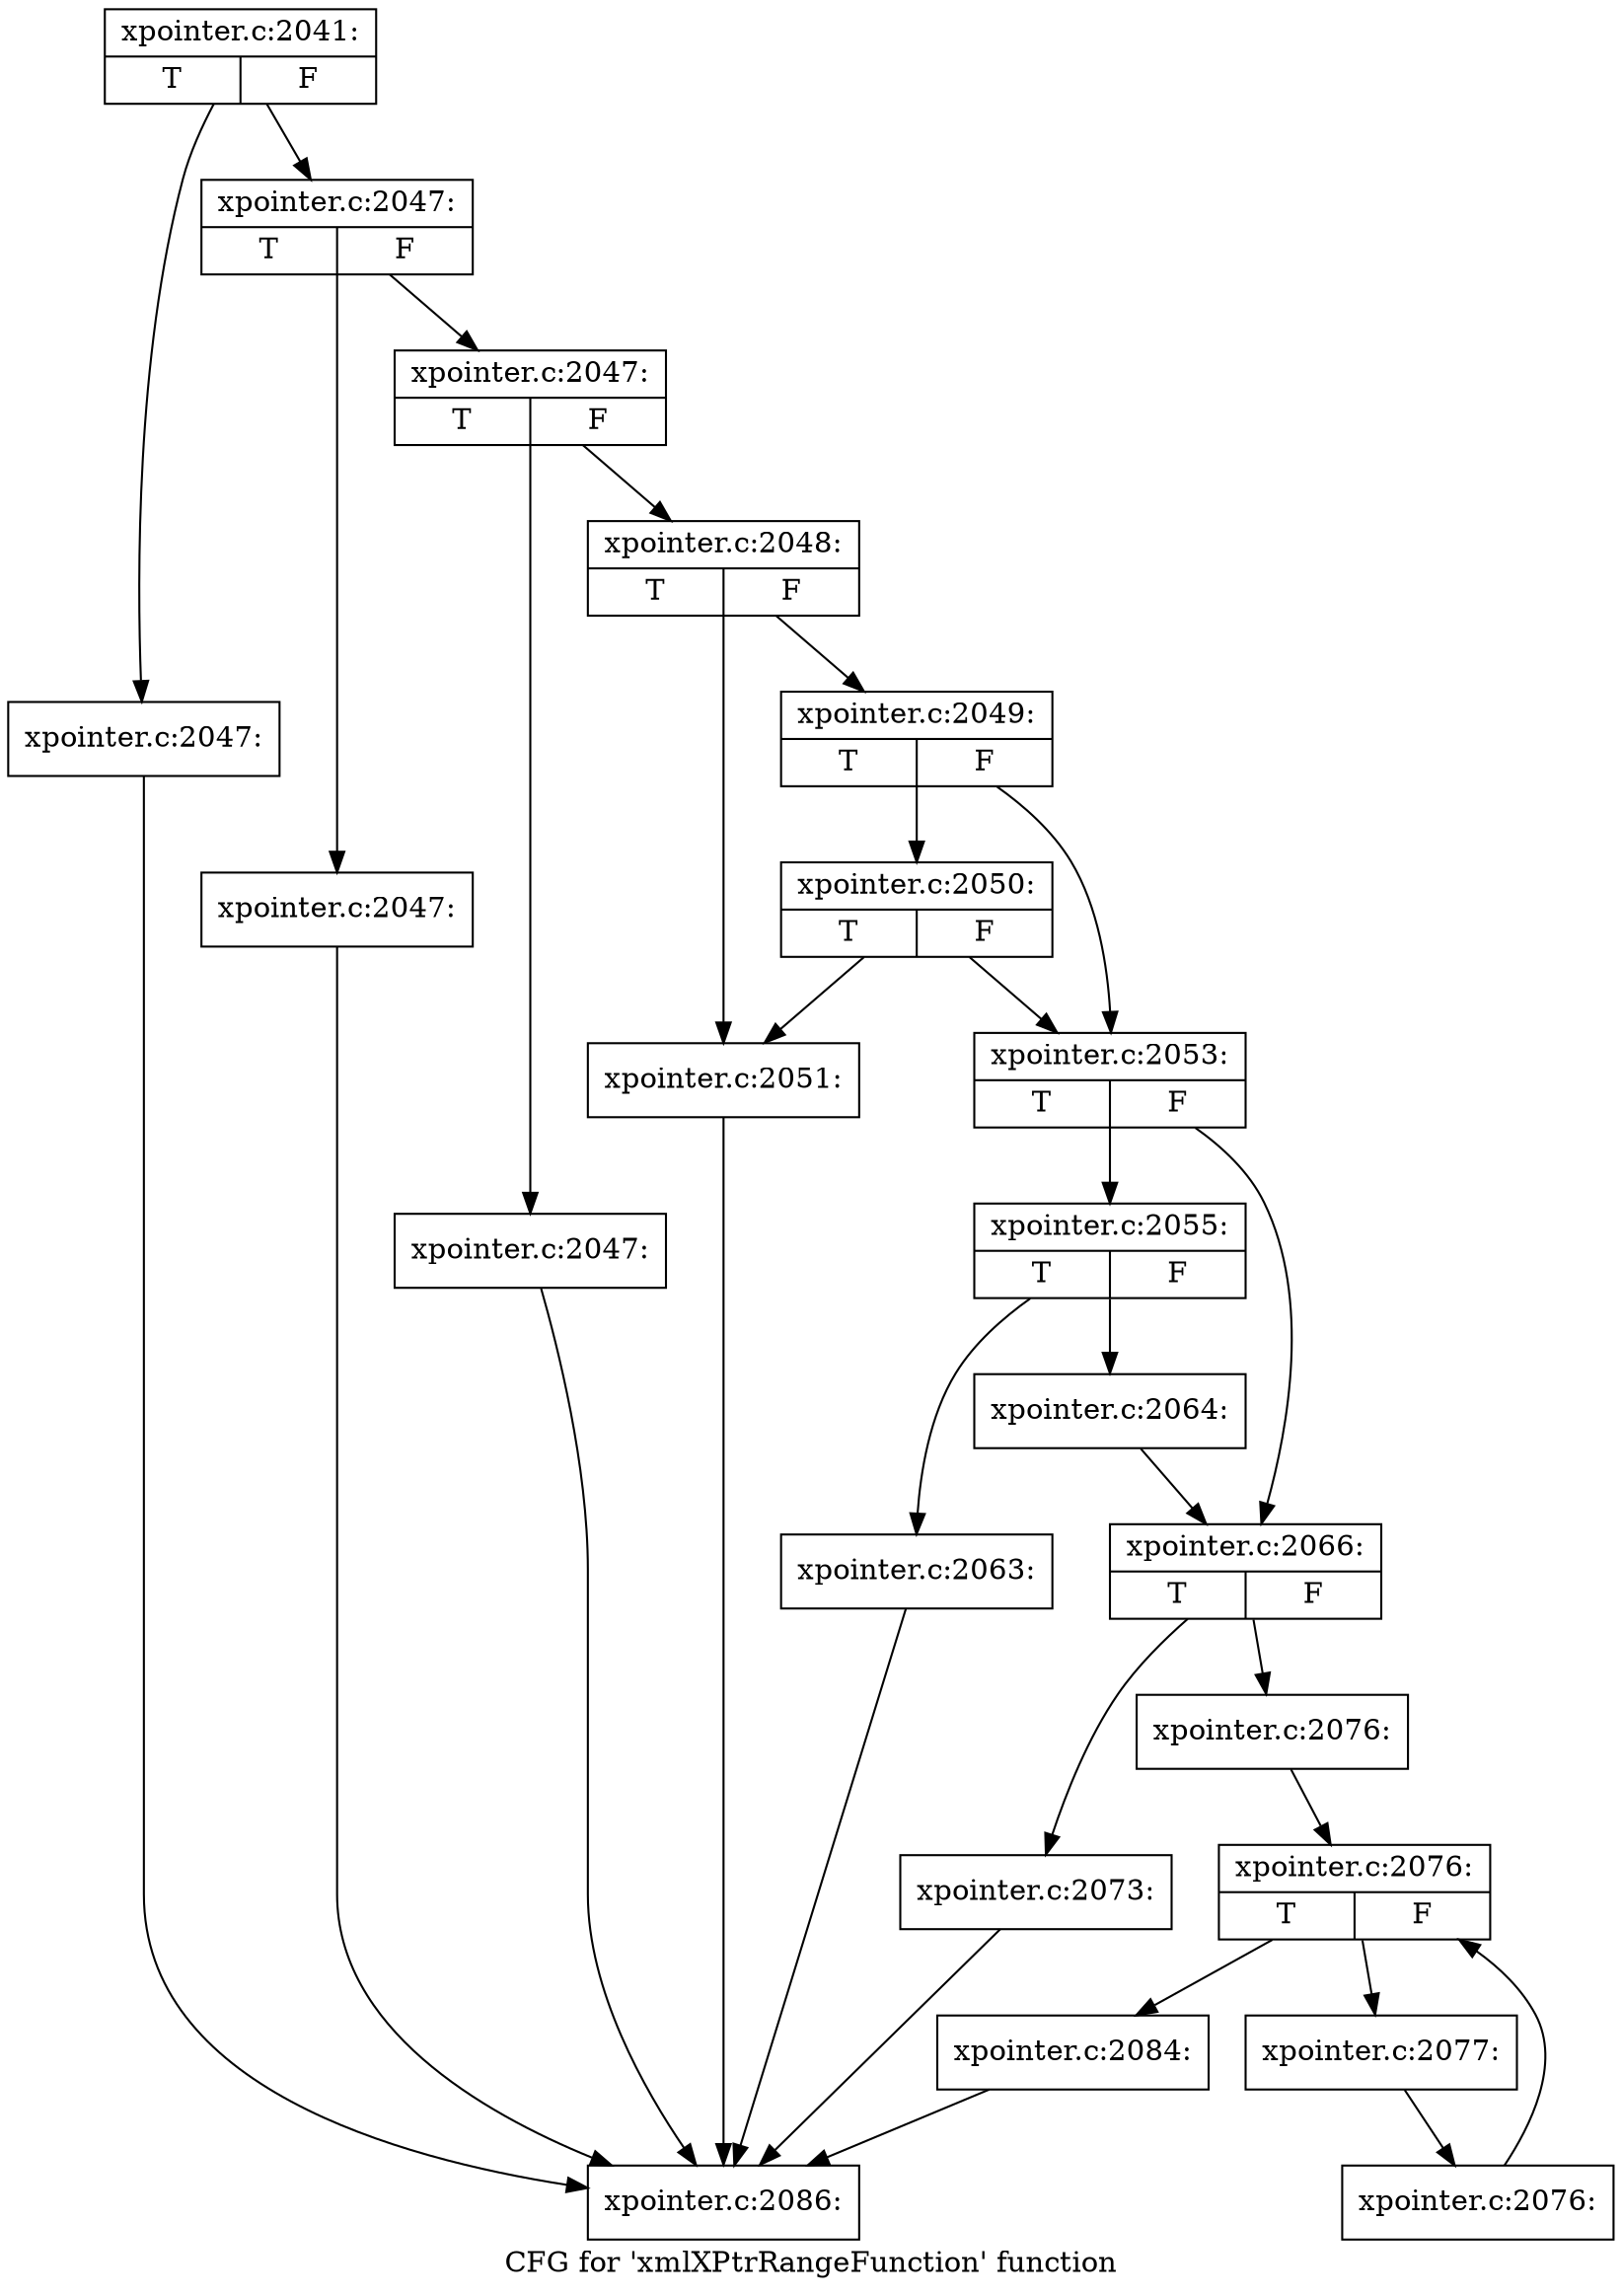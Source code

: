 digraph "CFG for 'xmlXPtrRangeFunction' function" {
	label="CFG for 'xmlXPtrRangeFunction' function";

	Node0x5255280 [shape=record,label="{xpointer.c:2041:|{<s0>T|<s1>F}}"];
	Node0x5255280 -> Node0x5259110;
	Node0x5255280 -> Node0x5259160;
	Node0x5259110 [shape=record,label="{xpointer.c:2047:}"];
	Node0x5259110 -> Node0x5258070;
	Node0x5259160 [shape=record,label="{xpointer.c:2047:|{<s0>T|<s1>F}}"];
	Node0x5259160 -> Node0x5259420;
	Node0x5259160 -> Node0x5259470;
	Node0x5259420 [shape=record,label="{xpointer.c:2047:}"];
	Node0x5259420 -> Node0x5258070;
	Node0x5259470 [shape=record,label="{xpointer.c:2047:|{<s0>T|<s1>F}}"];
	Node0x5259470 -> Node0x5259840;
	Node0x5259470 -> Node0x5259890;
	Node0x5259840 [shape=record,label="{xpointer.c:2047:}"];
	Node0x5259840 -> Node0x5258070;
	Node0x5259890 [shape=record,label="{xpointer.c:2048:|{<s0>T|<s1>F}}"];
	Node0x5259890 -> Node0x5259fd0;
	Node0x5259890 -> Node0x525a070;
	Node0x525a070 [shape=record,label="{xpointer.c:2049:|{<s0>T|<s1>F}}"];
	Node0x525a070 -> Node0x525a4b0;
	Node0x525a070 -> Node0x525a020;
	Node0x525a4b0 [shape=record,label="{xpointer.c:2050:|{<s0>T|<s1>F}}"];
	Node0x525a4b0 -> Node0x5259fd0;
	Node0x525a4b0 -> Node0x525a020;
	Node0x5259fd0 [shape=record,label="{xpointer.c:2051:}"];
	Node0x5259fd0 -> Node0x5258070;
	Node0x525a020 [shape=record,label="{xpointer.c:2053:|{<s0>T|<s1>F}}"];
	Node0x525a020 -> Node0x525b290;
	Node0x525a020 -> Node0x525b2e0;
	Node0x525b290 [shape=record,label="{xpointer.c:2055:|{<s0>T|<s1>F}}"];
	Node0x525b290 -> Node0x525bef0;
	Node0x525b290 -> Node0x525bf40;
	Node0x525bef0 [shape=record,label="{xpointer.c:2063:}"];
	Node0x525bef0 -> Node0x5258070;
	Node0x525bf40 [shape=record,label="{xpointer.c:2064:}"];
	Node0x525bf40 -> Node0x525b2e0;
	Node0x525b2e0 [shape=record,label="{xpointer.c:2066:|{<s0>T|<s1>F}}"];
	Node0x525b2e0 -> Node0x525cbc0;
	Node0x525b2e0 -> Node0x525cc10;
	Node0x525cbc0 [shape=record,label="{xpointer.c:2073:}"];
	Node0x525cbc0 -> Node0x5258070;
	Node0x525cc10 [shape=record,label="{xpointer.c:2076:}"];
	Node0x525cc10 -> Node0x525d480;
	Node0x525d480 [shape=record,label="{xpointer.c:2076:|{<s0>T|<s1>F}}"];
	Node0x525d480 -> Node0x525d760;
	Node0x525d480 -> Node0x525d2e0;
	Node0x525d760 [shape=record,label="{xpointer.c:2077:}"];
	Node0x525d760 -> Node0x525d6d0;
	Node0x525d6d0 [shape=record,label="{xpointer.c:2076:}"];
	Node0x525d6d0 -> Node0x525d480;
	Node0x525d2e0 [shape=record,label="{xpointer.c:2084:}"];
	Node0x525d2e0 -> Node0x5258070;
	Node0x5258070 [shape=record,label="{xpointer.c:2086:}"];
}
